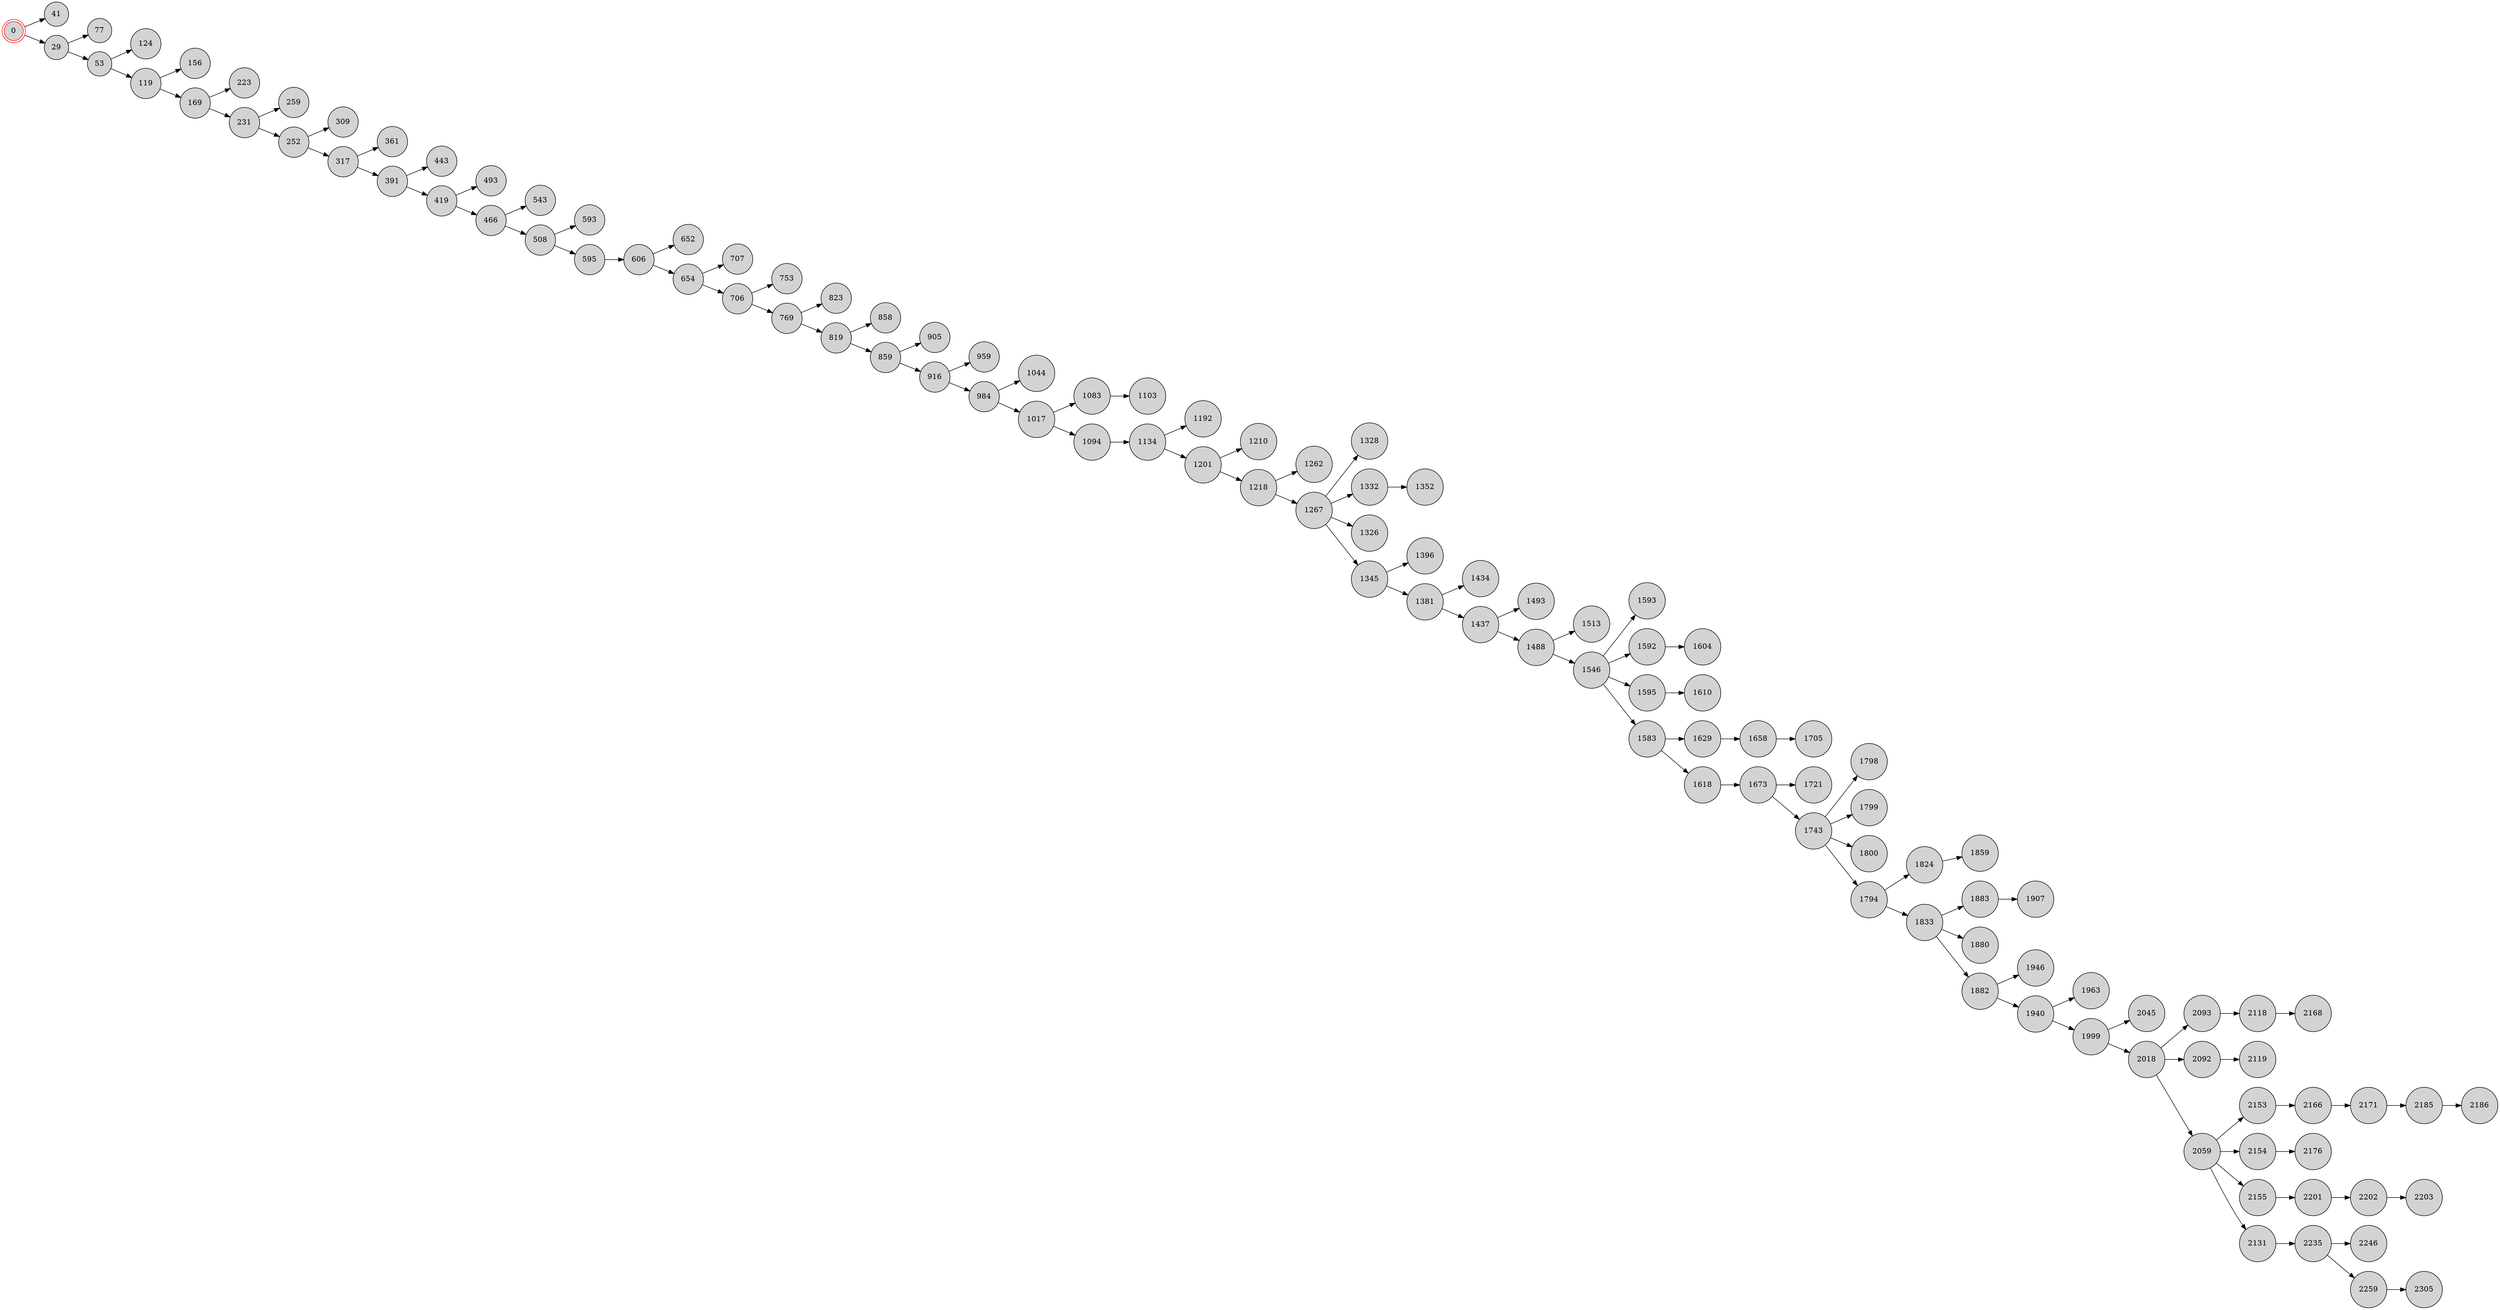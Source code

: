 digraph BlockchainTree {
    rankdir=LR;
    node [shape=circle, style=filled, fillcolor=lightgray];

    0 [shape=doublecircle, color=red];
    0 -> 41;
    0 -> 29;
    29 -> 77;
    29 -> 53;
    53 -> 124;
    53 -> 119;
    119 -> 156;
    119 -> 169;
    169 -> 223;
    169 -> 231;
    231 -> 259;
    231 -> 252;
    252 -> 309;
    252 -> 317;
    317 -> 361;
    317 -> 391;
    391 -> 443;
    391 -> 419;
    419 -> 493;
    419 -> 466;
    466 -> 543;
    466 -> 508;
    508 -> 593;
    508 -> 595;
    595 -> 606;
    606 -> 652;
    606 -> 654;
    654 -> 707;
    654 -> 706;
    706 -> 753;
    706 -> 769;
    769 -> 823;
    769 -> 819;
    819 -> 858;
    819 -> 859;
    859 -> 905;
    859 -> 916;
    916 -> 959;
    916 -> 984;
    984 -> 1044;
    984 -> 1017;
    1017 -> 1083;
    1083 -> 1103;
    1017 -> 1094;
    1094 -> 1134;
    1134 -> 1192;
    1134 -> 1201;
    1201 -> 1210;
    1201 -> 1218;
    1218 -> 1262;
    1218 -> 1267;
    1267 -> 1328;
    1267 -> 1332;
    1332 -> 1352;
    1267 -> 1326;
    1267 -> 1345;
    1345 -> 1396;
    1345 -> 1381;
    1381 -> 1434;
    1381 -> 1437;
    1437 -> 1493;
    1437 -> 1488;
    1488 -> 1513;
    1488 -> 1546;
    1546 -> 1593;
    1546 -> 1592;
    1592 -> 1604;
    1546 -> 1595;
    1595 -> 1610;
    1546 -> 1583;
    1583 -> 1629;
    1629 -> 1658;
    1583 -> 1618;
    1658 -> 1705;
    1618 -> 1673;
    1673 -> 1721;
    1673 -> 1743;
    1743 -> 1798;
    1743 -> 1799;
    1743 -> 1800;
    1743 -> 1794;
    1794 -> 1824;
    1824 -> 1859;
    1794 -> 1833;
    1833 -> 1883;
    1883 -> 1907;
    1833 -> 1880;
    1833 -> 1882;
    1882 -> 1946;
    1882 -> 1940;
    1940 -> 1963;
    1940 -> 1999;
    1999 -> 2045;
    1999 -> 2018;
    2018 -> 2093;
    2093 -> 2118;
    2018 -> 2092;
    2018 -> 2059;
    2059 -> 2153;
    2118 -> 2168;
    2153 -> 2166;
    2092 -> 2119;
    2059 -> 2154;
    2166 -> 2171;
    2171 -> 2185;
    2059 -> 2155;
    2155 -> 2201;
    2201 -> 2202;
    2185 -> 2186;
    2202 -> 2203;
    2059 -> 2131;
    2154 -> 2176;
    2131 -> 2235;
    2235 -> 2246;
    2235 -> 2259;
    2259 -> 2305;
}
